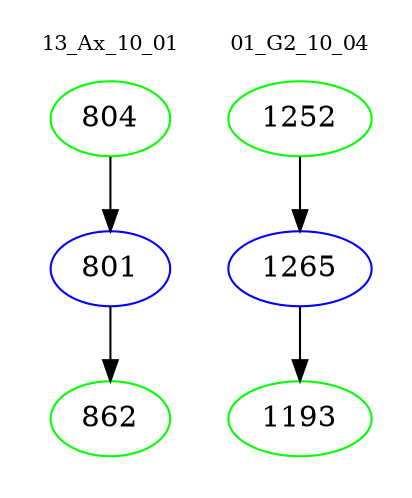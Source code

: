 digraph{
subgraph cluster_0 {
color = white
label = "13_Ax_10_01";
fontsize=10;
T0_804 [label="804", color="green"]
T0_804 -> T0_801 [color="black"]
T0_801 [label="801", color="blue"]
T0_801 -> T0_862 [color="black"]
T0_862 [label="862", color="green"]
}
subgraph cluster_1 {
color = white
label = "01_G2_10_04";
fontsize=10;
T1_1252 [label="1252", color="green"]
T1_1252 -> T1_1265 [color="black"]
T1_1265 [label="1265", color="blue"]
T1_1265 -> T1_1193 [color="black"]
T1_1193 [label="1193", color="green"]
}
}
